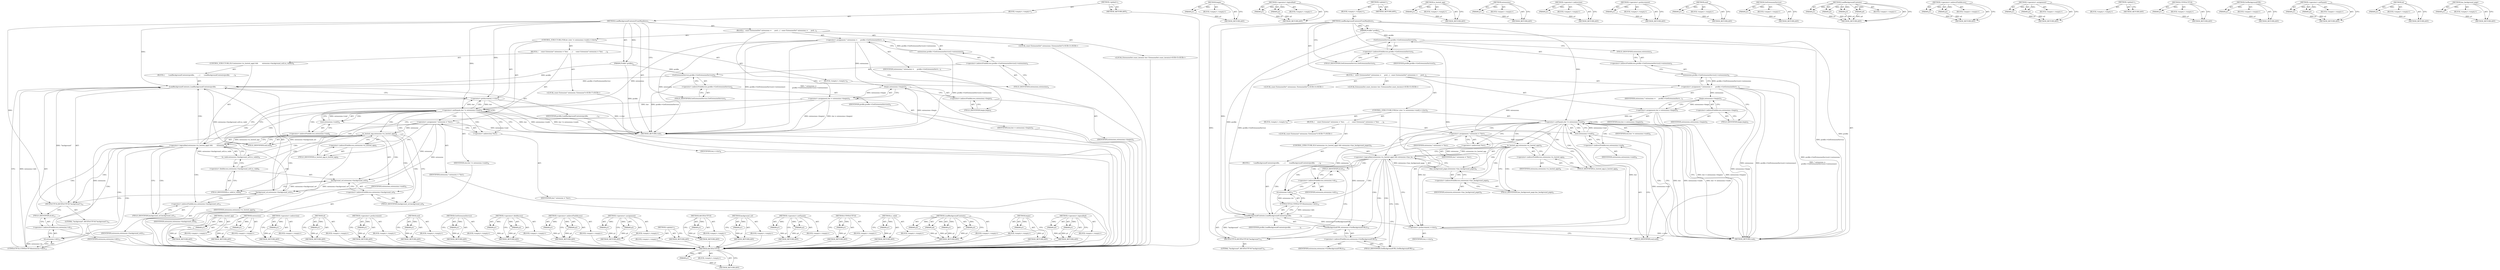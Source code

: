 digraph "has_background_page" {
vulnerable_157 [label=<(METHOD,LoadBackgroundContents)>];
vulnerable_158 [label=<(PARAM,p1)>];
vulnerable_159 [label=<(PARAM,p2)>];
vulnerable_160 [label=<(PARAM,p3)>];
vulnerable_161 [label=<(PARAM,p4)>];
vulnerable_162 [label=<(BLOCK,&lt;empty&gt;,&lt;empty&gt;)>];
vulnerable_163 [label=<(METHOD_RETURN,ANY)>];
vulnerable_114 [label=<(METHOD,begin)>];
vulnerable_115 [label=<(PARAM,p1)>];
vulnerable_116 [label=<(BLOCK,&lt;empty&gt;,&lt;empty&gt;)>];
vulnerable_117 [label=<(METHOD_RETURN,ANY)>];
vulnerable_135 [label=<(METHOD,&lt;operator&gt;.logicalAnd)>];
vulnerable_136 [label=<(PARAM,p1)>];
vulnerable_137 [label=<(PARAM,p2)>];
vulnerable_138 [label=<(BLOCK,&lt;empty&gt;,&lt;empty&gt;)>];
vulnerable_139 [label=<(METHOD_RETURN,ANY)>];
vulnerable_6 [label=<(METHOD,&lt;global&gt;)<SUB>1</SUB>>];
vulnerable_7 [label=<(BLOCK,&lt;empty&gt;,&lt;empty&gt;)<SUB>1</SUB>>];
vulnerable_8 [label=<(METHOD,LoadBackgroundContentsFromManifests)<SUB>1</SUB>>];
vulnerable_9 [label=<(PARAM,Profile* profile)<SUB>2</SUB>>];
vulnerable_10 [label=<(BLOCK,{
  const ExtensionSet* extensions =
      prof...,{
  const ExtensionSet* extensions =
      prof...)<SUB>2</SUB>>];
vulnerable_11 [label="<(LOCAL,const ExtensionSet* extensions: ExtensionSet*)<SUB>3</SUB>>"];
vulnerable_12 [label=<(&lt;operator&gt;.assignment,* extensions =
      profile-&gt;GetExtensionServi...)<SUB>3</SUB>>];
vulnerable_13 [label=<(IDENTIFIER,extensions,* extensions =
      profile-&gt;GetExtensionServi...)<SUB>3</SUB>>];
vulnerable_14 [label=<(extensions,profile-&gt;GetExtensionService()-&gt;extensions())<SUB>4</SUB>>];
vulnerable_15 [label=<(&lt;operator&gt;.indirectFieldAccess,profile-&gt;GetExtensionService()-&gt;extensions)<SUB>4</SUB>>];
vulnerable_16 [label=<(GetExtensionService,profile-&gt;GetExtensionService())<SUB>4</SUB>>];
vulnerable_17 [label=<(&lt;operator&gt;.indirectFieldAccess,profile-&gt;GetExtensionService)<SUB>4</SUB>>];
vulnerable_18 [label=<(IDENTIFIER,profile,profile-&gt;GetExtensionService())<SUB>4</SUB>>];
vulnerable_19 [label=<(FIELD_IDENTIFIER,GetExtensionService,GetExtensionService)<SUB>4</SUB>>];
vulnerable_20 [label=<(FIELD_IDENTIFIER,extensions,extensions)<SUB>4</SUB>>];
vulnerable_21 [label="<(LOCAL,ExtensionSet.const_iterator iter: ExtensionSet.const_iterator)<SUB>5</SUB>>"];
vulnerable_22 [label=<(&lt;operator&gt;.assignment,iter = extensions-&gt;begin())<SUB>5</SUB>>];
vulnerable_23 [label=<(IDENTIFIER,iter,iter = extensions-&gt;begin())<SUB>5</SUB>>];
vulnerable_24 [label=<(begin,extensions-&gt;begin())<SUB>5</SUB>>];
vulnerable_25 [label=<(&lt;operator&gt;.indirectFieldAccess,extensions-&gt;begin)<SUB>5</SUB>>];
vulnerable_26 [label=<(IDENTIFIER,extensions,extensions-&gt;begin())<SUB>5</SUB>>];
vulnerable_27 [label=<(FIELD_IDENTIFIER,begin,begin)<SUB>5</SUB>>];
vulnerable_28 [label=<(CONTROL_STRUCTURE,FOR,for (;iter != extensions-&gt;end();++iter))<SUB>6</SUB>>];
vulnerable_29 [label=<(BLOCK,&lt;empty&gt;,&lt;empty&gt;)<SUB>6</SUB>>];
vulnerable_30 [label=<(&lt;operator&gt;.notEquals,iter != extensions-&gt;end())<SUB>6</SUB>>];
vulnerable_31 [label=<(IDENTIFIER,iter,iter != extensions-&gt;end())<SUB>6</SUB>>];
vulnerable_32 [label=<(end,extensions-&gt;end())<SUB>6</SUB>>];
vulnerable_33 [label=<(&lt;operator&gt;.indirectFieldAccess,extensions-&gt;end)<SUB>6</SUB>>];
vulnerable_34 [label=<(IDENTIFIER,extensions,extensions-&gt;end())<SUB>6</SUB>>];
vulnerable_35 [label=<(FIELD_IDENTIFIER,end,end)<SUB>6</SUB>>];
vulnerable_36 [label=<(&lt;operator&gt;.preIncrement,++iter)<SUB>6</SUB>>];
vulnerable_37 [label=<(IDENTIFIER,iter,++iter)<SUB>6</SUB>>];
vulnerable_38 [label=<(BLOCK,{
     const Extension* extension = *iter;
    ...,{
     const Extension* extension = *iter;
    ...)<SUB>6</SUB>>];
vulnerable_39 [label="<(LOCAL,const Extension* extension: Extension*)<SUB>7</SUB>>"];
vulnerable_40 [label=<(&lt;operator&gt;.assignment,* extension = *iter)<SUB>7</SUB>>];
vulnerable_41 [label=<(IDENTIFIER,extension,* extension = *iter)<SUB>7</SUB>>];
vulnerable_42 [label=<(&lt;operator&gt;.indirection,*iter)<SUB>7</SUB>>];
vulnerable_43 [label=<(IDENTIFIER,iter,* extension = *iter)<SUB>7</SUB>>];
vulnerable_44 [label=<(CONTROL_STRUCTURE,IF,if (extension-&gt;is_hosted_app() &amp;&amp;
        extension-&gt;background_url().is_valid()))<SUB>8</SUB>>];
vulnerable_45 [label=<(&lt;operator&gt;.logicalAnd,extension-&gt;is_hosted_app() &amp;&amp;
        extension...)<SUB>8</SUB>>];
vulnerable_46 [label=<(is_hosted_app,extension-&gt;is_hosted_app())<SUB>8</SUB>>];
vulnerable_47 [label=<(&lt;operator&gt;.indirectFieldAccess,extension-&gt;is_hosted_app)<SUB>8</SUB>>];
vulnerable_48 [label=<(IDENTIFIER,extension,extension-&gt;is_hosted_app())<SUB>8</SUB>>];
vulnerable_49 [label=<(FIELD_IDENTIFIER,is_hosted_app,is_hosted_app)<SUB>8</SUB>>];
vulnerable_50 [label=<(is_valid,extension-&gt;background_url().is_valid())<SUB>9</SUB>>];
vulnerable_51 [label=<(&lt;operator&gt;.fieldAccess,extension-&gt;background_url().is_valid)<SUB>9</SUB>>];
vulnerable_52 [label=<(background_url,extension-&gt;background_url())<SUB>9</SUB>>];
vulnerable_53 [label=<(&lt;operator&gt;.indirectFieldAccess,extension-&gt;background_url)<SUB>9</SUB>>];
vulnerable_54 [label=<(IDENTIFIER,extension,extension-&gt;background_url())<SUB>9</SUB>>];
vulnerable_55 [label=<(FIELD_IDENTIFIER,background_url,background_url)<SUB>9</SUB>>];
vulnerable_56 [label=<(FIELD_IDENTIFIER,is_valid,is_valid)<SUB>9</SUB>>];
vulnerable_57 [label=<(BLOCK,{
       LoadBackgroundContents(profile,
      ...,{
       LoadBackgroundContents(profile,
      ...)<SUB>9</SUB>>];
vulnerable_58 [label=<(LoadBackgroundContents,LoadBackgroundContents(profile,
               ...)<SUB>10</SUB>>];
vulnerable_59 [label=<(IDENTIFIER,profile,LoadBackgroundContents(profile,
               ...)<SUB>10</SUB>>];
vulnerable_60 [label=<(background_url,extension-&gt;background_url())<SUB>11</SUB>>];
vulnerable_61 [label=<(&lt;operator&gt;.indirectFieldAccess,extension-&gt;background_url)<SUB>11</SUB>>];
vulnerable_62 [label=<(IDENTIFIER,extension,extension-&gt;background_url())<SUB>11</SUB>>];
vulnerable_63 [label=<(FIELD_IDENTIFIER,background_url,background_url)<SUB>11</SUB>>];
vulnerable_64 [label=<(ASCIIToUTF16,ASCIIToUTF16(&quot;background&quot;))<SUB>12</SUB>>];
vulnerable_65 [label=<(LITERAL,&quot;background&quot;,ASCIIToUTF16(&quot;background&quot;))<SUB>12</SUB>>];
vulnerable_66 [label=<(UTF8ToUTF16,UTF8ToUTF16(extension-&gt;id()))<SUB>13</SUB>>];
vulnerable_67 [label=<(id,extension-&gt;id())<SUB>13</SUB>>];
vulnerable_68 [label=<(&lt;operator&gt;.indirectFieldAccess,extension-&gt;id)<SUB>13</SUB>>];
vulnerable_69 [label=<(IDENTIFIER,extension,extension-&gt;id())<SUB>13</SUB>>];
vulnerable_70 [label=<(FIELD_IDENTIFIER,id,id)<SUB>13</SUB>>];
vulnerable_71 [label=<(METHOD_RETURN,void)<SUB>1</SUB>>];
vulnerable_73 [label=<(METHOD_RETURN,ANY)<SUB>1</SUB>>];
vulnerable_140 [label=<(METHOD,is_hosted_app)>];
vulnerable_141 [label=<(PARAM,p1)>];
vulnerable_142 [label=<(BLOCK,&lt;empty&gt;,&lt;empty&gt;)>];
vulnerable_143 [label=<(METHOD_RETURN,ANY)>];
vulnerable_101 [label=<(METHOD,extensions)>];
vulnerable_102 [label=<(PARAM,p1)>];
vulnerable_103 [label=<(BLOCK,&lt;empty&gt;,&lt;empty&gt;)>];
vulnerable_104 [label=<(METHOD_RETURN,ANY)>];
vulnerable_131 [label=<(METHOD,&lt;operator&gt;.indirection)>];
vulnerable_132 [label=<(PARAM,p1)>];
vulnerable_133 [label=<(BLOCK,&lt;empty&gt;,&lt;empty&gt;)>];
vulnerable_134 [label=<(METHOD_RETURN,ANY)>];
vulnerable_172 [label=<(METHOD,id)>];
vulnerable_173 [label=<(PARAM,p1)>];
vulnerable_174 [label=<(BLOCK,&lt;empty&gt;,&lt;empty&gt;)>];
vulnerable_175 [label=<(METHOD_RETURN,ANY)>];
vulnerable_127 [label=<(METHOD,&lt;operator&gt;.preIncrement)>];
vulnerable_128 [label=<(PARAM,p1)>];
vulnerable_129 [label=<(BLOCK,&lt;empty&gt;,&lt;empty&gt;)>];
vulnerable_130 [label=<(METHOD_RETURN,ANY)>];
vulnerable_123 [label=<(METHOD,end)>];
vulnerable_124 [label=<(PARAM,p1)>];
vulnerable_125 [label=<(BLOCK,&lt;empty&gt;,&lt;empty&gt;)>];
vulnerable_126 [label=<(METHOD_RETURN,ANY)>];
vulnerable_110 [label=<(METHOD,GetExtensionService)>];
vulnerable_111 [label=<(PARAM,p1)>];
vulnerable_112 [label=<(BLOCK,&lt;empty&gt;,&lt;empty&gt;)>];
vulnerable_113 [label=<(METHOD_RETURN,ANY)>];
vulnerable_148 [label=<(METHOD,&lt;operator&gt;.fieldAccess)>];
vulnerable_149 [label=<(PARAM,p1)>];
vulnerable_150 [label=<(PARAM,p2)>];
vulnerable_151 [label=<(BLOCK,&lt;empty&gt;,&lt;empty&gt;)>];
vulnerable_152 [label=<(METHOD_RETURN,ANY)>];
vulnerable_105 [label=<(METHOD,&lt;operator&gt;.indirectFieldAccess)>];
vulnerable_106 [label=<(PARAM,p1)>];
vulnerable_107 [label=<(PARAM,p2)>];
vulnerable_108 [label=<(BLOCK,&lt;empty&gt;,&lt;empty&gt;)>];
vulnerable_109 [label=<(METHOD_RETURN,ANY)>];
vulnerable_96 [label=<(METHOD,&lt;operator&gt;.assignment)>];
vulnerable_97 [label=<(PARAM,p1)>];
vulnerable_98 [label=<(PARAM,p2)>];
vulnerable_99 [label=<(BLOCK,&lt;empty&gt;,&lt;empty&gt;)>];
vulnerable_100 [label=<(METHOD_RETURN,ANY)>];
vulnerable_90 [label=<(METHOD,&lt;global&gt;)<SUB>1</SUB>>];
vulnerable_91 [label=<(BLOCK,&lt;empty&gt;,&lt;empty&gt;)>];
vulnerable_92 [label=<(METHOD_RETURN,ANY)>];
vulnerable_164 [label=<(METHOD,ASCIIToUTF16)>];
vulnerable_165 [label=<(PARAM,p1)>];
vulnerable_166 [label=<(BLOCK,&lt;empty&gt;,&lt;empty&gt;)>];
vulnerable_167 [label=<(METHOD_RETURN,ANY)>];
vulnerable_153 [label=<(METHOD,background_url)>];
vulnerable_154 [label=<(PARAM,p1)>];
vulnerable_155 [label=<(BLOCK,&lt;empty&gt;,&lt;empty&gt;)>];
vulnerable_156 [label=<(METHOD_RETURN,ANY)>];
vulnerable_118 [label=<(METHOD,&lt;operator&gt;.notEquals)>];
vulnerable_119 [label=<(PARAM,p1)>];
vulnerable_120 [label=<(PARAM,p2)>];
vulnerable_121 [label=<(BLOCK,&lt;empty&gt;,&lt;empty&gt;)>];
vulnerable_122 [label=<(METHOD_RETURN,ANY)>];
vulnerable_168 [label=<(METHOD,UTF8ToUTF16)>];
vulnerable_169 [label=<(PARAM,p1)>];
vulnerable_170 [label=<(BLOCK,&lt;empty&gt;,&lt;empty&gt;)>];
vulnerable_171 [label=<(METHOD_RETURN,ANY)>];
vulnerable_144 [label=<(METHOD,is_valid)>];
vulnerable_145 [label=<(PARAM,p1)>];
vulnerable_146 [label=<(BLOCK,&lt;empty&gt;,&lt;empty&gt;)>];
vulnerable_147 [label=<(METHOD_RETURN,ANY)>];
fixed_156 [label=<(METHOD,ASCIIToUTF16)>];
fixed_157 [label=<(PARAM,p1)>];
fixed_158 [label=<(BLOCK,&lt;empty&gt;,&lt;empty&gt;)>];
fixed_159 [label=<(METHOD_RETURN,ANY)>];
fixed_111 [label=<(METHOD,begin)>];
fixed_112 [label=<(PARAM,p1)>];
fixed_113 [label=<(BLOCK,&lt;empty&gt;,&lt;empty&gt;)>];
fixed_114 [label=<(METHOD_RETURN,ANY)>];
fixed_132 [label=<(METHOD,&lt;operator&gt;.logicalAnd)>];
fixed_133 [label=<(PARAM,p1)>];
fixed_134 [label=<(PARAM,p2)>];
fixed_135 [label=<(BLOCK,&lt;empty&gt;,&lt;empty&gt;)>];
fixed_136 [label=<(METHOD_RETURN,ANY)>];
fixed_6 [label=<(METHOD,&lt;global&gt;)<SUB>1</SUB>>];
fixed_7 [label=<(BLOCK,&lt;empty&gt;,&lt;empty&gt;)<SUB>1</SUB>>];
fixed_8 [label=<(METHOD,LoadBackgroundContentsFromManifests)<SUB>1</SUB>>];
fixed_9 [label=<(PARAM,Profile* profile)<SUB>2</SUB>>];
fixed_10 [label=<(BLOCK,{
  const ExtensionSet* extensions =
      prof...,{
  const ExtensionSet* extensions =
      prof...)<SUB>2</SUB>>];
fixed_11 [label="<(LOCAL,const ExtensionSet* extensions: ExtensionSet*)<SUB>3</SUB>>"];
fixed_12 [label=<(&lt;operator&gt;.assignment,* extensions =
      profile-&gt;GetExtensionServi...)<SUB>3</SUB>>];
fixed_13 [label=<(IDENTIFIER,extensions,* extensions =
      profile-&gt;GetExtensionServi...)<SUB>3</SUB>>];
fixed_14 [label=<(extensions,profile-&gt;GetExtensionService()-&gt;extensions())<SUB>4</SUB>>];
fixed_15 [label=<(&lt;operator&gt;.indirectFieldAccess,profile-&gt;GetExtensionService()-&gt;extensions)<SUB>4</SUB>>];
fixed_16 [label=<(GetExtensionService,profile-&gt;GetExtensionService())<SUB>4</SUB>>];
fixed_17 [label=<(&lt;operator&gt;.indirectFieldAccess,profile-&gt;GetExtensionService)<SUB>4</SUB>>];
fixed_18 [label=<(IDENTIFIER,profile,profile-&gt;GetExtensionService())<SUB>4</SUB>>];
fixed_19 [label=<(FIELD_IDENTIFIER,GetExtensionService,GetExtensionService)<SUB>4</SUB>>];
fixed_20 [label=<(FIELD_IDENTIFIER,extensions,extensions)<SUB>4</SUB>>];
fixed_21 [label="<(LOCAL,ExtensionSet.const_iterator iter: ExtensionSet.const_iterator)<SUB>5</SUB>>"];
fixed_22 [label=<(&lt;operator&gt;.assignment,iter = extensions-&gt;begin())<SUB>5</SUB>>];
fixed_23 [label=<(IDENTIFIER,iter,iter = extensions-&gt;begin())<SUB>5</SUB>>];
fixed_24 [label=<(begin,extensions-&gt;begin())<SUB>5</SUB>>];
fixed_25 [label=<(&lt;operator&gt;.indirectFieldAccess,extensions-&gt;begin)<SUB>5</SUB>>];
fixed_26 [label=<(IDENTIFIER,extensions,extensions-&gt;begin())<SUB>5</SUB>>];
fixed_27 [label=<(FIELD_IDENTIFIER,begin,begin)<SUB>5</SUB>>];
fixed_28 [label=<(CONTROL_STRUCTURE,FOR,for (;iter != extensions-&gt;end();++iter))<SUB>6</SUB>>];
fixed_29 [label=<(BLOCK,&lt;empty&gt;,&lt;empty&gt;)<SUB>6</SUB>>];
fixed_30 [label=<(&lt;operator&gt;.notEquals,iter != extensions-&gt;end())<SUB>6</SUB>>];
fixed_31 [label=<(IDENTIFIER,iter,iter != extensions-&gt;end())<SUB>6</SUB>>];
fixed_32 [label=<(end,extensions-&gt;end())<SUB>6</SUB>>];
fixed_33 [label=<(&lt;operator&gt;.indirectFieldAccess,extensions-&gt;end)<SUB>6</SUB>>];
fixed_34 [label=<(IDENTIFIER,extensions,extensions-&gt;end())<SUB>6</SUB>>];
fixed_35 [label=<(FIELD_IDENTIFIER,end,end)<SUB>6</SUB>>];
fixed_36 [label=<(&lt;operator&gt;.preIncrement,++iter)<SUB>6</SUB>>];
fixed_37 [label=<(IDENTIFIER,iter,++iter)<SUB>6</SUB>>];
fixed_38 [label=<(BLOCK,{
     const Extension* extension = *iter;
    ...,{
     const Extension* extension = *iter;
    ...)<SUB>6</SUB>>];
fixed_39 [label="<(LOCAL,const Extension* extension: Extension*)<SUB>7</SUB>>"];
fixed_40 [label=<(&lt;operator&gt;.assignment,* extension = *iter)<SUB>7</SUB>>];
fixed_41 [label=<(IDENTIFIER,extension,* extension = *iter)<SUB>7</SUB>>];
fixed_42 [label=<(&lt;operator&gt;.indirection,*iter)<SUB>7</SUB>>];
fixed_43 [label=<(IDENTIFIER,iter,* extension = *iter)<SUB>7</SUB>>];
fixed_44 [label=<(CONTROL_STRUCTURE,IF,if (extension-&gt;is_hosted_app() &amp;&amp; extension-&gt;has_background_page()))<SUB>8</SUB>>];
fixed_45 [label=<(&lt;operator&gt;.logicalAnd,extension-&gt;is_hosted_app() &amp;&amp; extension-&gt;has_ba...)<SUB>8</SUB>>];
fixed_46 [label=<(is_hosted_app,extension-&gt;is_hosted_app())<SUB>8</SUB>>];
fixed_47 [label=<(&lt;operator&gt;.indirectFieldAccess,extension-&gt;is_hosted_app)<SUB>8</SUB>>];
fixed_48 [label=<(IDENTIFIER,extension,extension-&gt;is_hosted_app())<SUB>8</SUB>>];
fixed_49 [label=<(FIELD_IDENTIFIER,is_hosted_app,is_hosted_app)<SUB>8</SUB>>];
fixed_50 [label=<(has_background_page,extension-&gt;has_background_page())<SUB>8</SUB>>];
fixed_51 [label=<(&lt;operator&gt;.indirectFieldAccess,extension-&gt;has_background_page)<SUB>8</SUB>>];
fixed_52 [label=<(IDENTIFIER,extension,extension-&gt;has_background_page())<SUB>8</SUB>>];
fixed_53 [label=<(FIELD_IDENTIFIER,has_background_page,has_background_page)<SUB>8</SUB>>];
fixed_54 [label=<(BLOCK,{
       LoadBackgroundContents(profile,
      ...,{
       LoadBackgroundContents(profile,
      ...)<SUB>8</SUB>>];
fixed_55 [label=<(LoadBackgroundContents,LoadBackgroundContents(profile,
               ...)<SUB>9</SUB>>];
fixed_56 [label=<(IDENTIFIER,profile,LoadBackgroundContents(profile,
               ...)<SUB>9</SUB>>];
fixed_57 [label=<(GetBackgroundURL,extension-&gt;GetBackgroundURL())<SUB>10</SUB>>];
fixed_58 [label=<(&lt;operator&gt;.indirectFieldAccess,extension-&gt;GetBackgroundURL)<SUB>10</SUB>>];
fixed_59 [label=<(IDENTIFIER,extension,extension-&gt;GetBackgroundURL())<SUB>10</SUB>>];
fixed_60 [label=<(FIELD_IDENTIFIER,GetBackgroundURL,GetBackgroundURL)<SUB>10</SUB>>];
fixed_61 [label=<(ASCIIToUTF16,ASCIIToUTF16(&quot;background&quot;))<SUB>11</SUB>>];
fixed_62 [label=<(LITERAL,&quot;background&quot;,ASCIIToUTF16(&quot;background&quot;))<SUB>11</SUB>>];
fixed_63 [label=<(UTF8ToUTF16,UTF8ToUTF16(extension-&gt;id()))<SUB>12</SUB>>];
fixed_64 [label=<(id,extension-&gt;id())<SUB>12</SUB>>];
fixed_65 [label=<(&lt;operator&gt;.indirectFieldAccess,extension-&gt;id)<SUB>12</SUB>>];
fixed_66 [label=<(IDENTIFIER,extension,extension-&gt;id())<SUB>12</SUB>>];
fixed_67 [label=<(FIELD_IDENTIFIER,id,id)<SUB>12</SUB>>];
fixed_68 [label=<(METHOD_RETURN,void)<SUB>1</SUB>>];
fixed_70 [label=<(METHOD_RETURN,ANY)<SUB>1</SUB>>];
fixed_137 [label=<(METHOD,is_hosted_app)>];
fixed_138 [label=<(PARAM,p1)>];
fixed_139 [label=<(BLOCK,&lt;empty&gt;,&lt;empty&gt;)>];
fixed_140 [label=<(METHOD_RETURN,ANY)>];
fixed_98 [label=<(METHOD,extensions)>];
fixed_99 [label=<(PARAM,p1)>];
fixed_100 [label=<(BLOCK,&lt;empty&gt;,&lt;empty&gt;)>];
fixed_101 [label=<(METHOD_RETURN,ANY)>];
fixed_128 [label=<(METHOD,&lt;operator&gt;.indirection)>];
fixed_129 [label=<(PARAM,p1)>];
fixed_130 [label=<(BLOCK,&lt;empty&gt;,&lt;empty&gt;)>];
fixed_131 [label=<(METHOD_RETURN,ANY)>];
fixed_124 [label=<(METHOD,&lt;operator&gt;.preIncrement)>];
fixed_125 [label=<(PARAM,p1)>];
fixed_126 [label=<(BLOCK,&lt;empty&gt;,&lt;empty&gt;)>];
fixed_127 [label=<(METHOD_RETURN,ANY)>];
fixed_120 [label=<(METHOD,end)>];
fixed_121 [label=<(PARAM,p1)>];
fixed_122 [label=<(BLOCK,&lt;empty&gt;,&lt;empty&gt;)>];
fixed_123 [label=<(METHOD_RETURN,ANY)>];
fixed_107 [label=<(METHOD,GetExtensionService)>];
fixed_108 [label=<(PARAM,p1)>];
fixed_109 [label=<(BLOCK,&lt;empty&gt;,&lt;empty&gt;)>];
fixed_110 [label=<(METHOD_RETURN,ANY)>];
fixed_145 [label=<(METHOD,LoadBackgroundContents)>];
fixed_146 [label=<(PARAM,p1)>];
fixed_147 [label=<(PARAM,p2)>];
fixed_148 [label=<(PARAM,p3)>];
fixed_149 [label=<(PARAM,p4)>];
fixed_150 [label=<(BLOCK,&lt;empty&gt;,&lt;empty&gt;)>];
fixed_151 [label=<(METHOD_RETURN,ANY)>];
fixed_102 [label=<(METHOD,&lt;operator&gt;.indirectFieldAccess)>];
fixed_103 [label=<(PARAM,p1)>];
fixed_104 [label=<(PARAM,p2)>];
fixed_105 [label=<(BLOCK,&lt;empty&gt;,&lt;empty&gt;)>];
fixed_106 [label=<(METHOD_RETURN,ANY)>];
fixed_93 [label=<(METHOD,&lt;operator&gt;.assignment)>];
fixed_94 [label=<(PARAM,p1)>];
fixed_95 [label=<(PARAM,p2)>];
fixed_96 [label=<(BLOCK,&lt;empty&gt;,&lt;empty&gt;)>];
fixed_97 [label=<(METHOD_RETURN,ANY)>];
fixed_87 [label=<(METHOD,&lt;global&gt;)<SUB>1</SUB>>];
fixed_88 [label=<(BLOCK,&lt;empty&gt;,&lt;empty&gt;)>];
fixed_89 [label=<(METHOD_RETURN,ANY)>];
fixed_160 [label=<(METHOD,UTF8ToUTF16)>];
fixed_161 [label=<(PARAM,p1)>];
fixed_162 [label=<(BLOCK,&lt;empty&gt;,&lt;empty&gt;)>];
fixed_163 [label=<(METHOD_RETURN,ANY)>];
fixed_152 [label=<(METHOD,GetBackgroundURL)>];
fixed_153 [label=<(PARAM,p1)>];
fixed_154 [label=<(BLOCK,&lt;empty&gt;,&lt;empty&gt;)>];
fixed_155 [label=<(METHOD_RETURN,ANY)>];
fixed_115 [label=<(METHOD,&lt;operator&gt;.notEquals)>];
fixed_116 [label=<(PARAM,p1)>];
fixed_117 [label=<(PARAM,p2)>];
fixed_118 [label=<(BLOCK,&lt;empty&gt;,&lt;empty&gt;)>];
fixed_119 [label=<(METHOD_RETURN,ANY)>];
fixed_164 [label=<(METHOD,id)>];
fixed_165 [label=<(PARAM,p1)>];
fixed_166 [label=<(BLOCK,&lt;empty&gt;,&lt;empty&gt;)>];
fixed_167 [label=<(METHOD_RETURN,ANY)>];
fixed_141 [label=<(METHOD,has_background_page)>];
fixed_142 [label=<(PARAM,p1)>];
fixed_143 [label=<(BLOCK,&lt;empty&gt;,&lt;empty&gt;)>];
fixed_144 [label=<(METHOD_RETURN,ANY)>];
vulnerable_157 -> vulnerable_158  [key=0, label="AST: "];
vulnerable_157 -> vulnerable_158  [key=1, label="DDG: "];
vulnerable_157 -> vulnerable_162  [key=0, label="AST: "];
vulnerable_157 -> vulnerable_159  [key=0, label="AST: "];
vulnerable_157 -> vulnerable_159  [key=1, label="DDG: "];
vulnerable_157 -> vulnerable_163  [key=0, label="AST: "];
vulnerable_157 -> vulnerable_163  [key=1, label="CFG: "];
vulnerable_157 -> vulnerable_160  [key=0, label="AST: "];
vulnerable_157 -> vulnerable_160  [key=1, label="DDG: "];
vulnerable_157 -> vulnerable_161  [key=0, label="AST: "];
vulnerable_157 -> vulnerable_161  [key=1, label="DDG: "];
vulnerable_158 -> vulnerable_163  [key=0, label="DDG: p1"];
vulnerable_159 -> vulnerable_163  [key=0, label="DDG: p2"];
vulnerable_160 -> vulnerable_163  [key=0, label="DDG: p3"];
vulnerable_161 -> vulnerable_163  [key=0, label="DDG: p4"];
vulnerable_162 -> fixed_156  [key=0];
vulnerable_163 -> fixed_156  [key=0];
vulnerable_114 -> vulnerable_115  [key=0, label="AST: "];
vulnerable_114 -> vulnerable_115  [key=1, label="DDG: "];
vulnerable_114 -> vulnerable_116  [key=0, label="AST: "];
vulnerable_114 -> vulnerable_117  [key=0, label="AST: "];
vulnerable_114 -> vulnerable_117  [key=1, label="CFG: "];
vulnerable_115 -> vulnerable_117  [key=0, label="DDG: p1"];
vulnerable_116 -> fixed_156  [key=0];
vulnerable_117 -> fixed_156  [key=0];
vulnerable_135 -> vulnerable_136  [key=0, label="AST: "];
vulnerable_135 -> vulnerable_136  [key=1, label="DDG: "];
vulnerable_135 -> vulnerable_138  [key=0, label="AST: "];
vulnerable_135 -> vulnerable_137  [key=0, label="AST: "];
vulnerable_135 -> vulnerable_137  [key=1, label="DDG: "];
vulnerable_135 -> vulnerable_139  [key=0, label="AST: "];
vulnerable_135 -> vulnerable_139  [key=1, label="CFG: "];
vulnerable_136 -> vulnerable_139  [key=0, label="DDG: p1"];
vulnerable_137 -> vulnerable_139  [key=0, label="DDG: p2"];
vulnerable_138 -> fixed_156  [key=0];
vulnerable_139 -> fixed_156  [key=0];
vulnerable_6 -> vulnerable_7  [key=0, label="AST: "];
vulnerable_6 -> vulnerable_73  [key=0, label="AST: "];
vulnerable_6 -> vulnerable_73  [key=1, label="CFG: "];
vulnerable_7 -> vulnerable_8  [key=0, label="AST: "];
vulnerable_8 -> vulnerable_9  [key=0, label="AST: "];
vulnerable_8 -> vulnerable_9  [key=1, label="DDG: "];
vulnerable_8 -> vulnerable_10  [key=0, label="AST: "];
vulnerable_8 -> vulnerable_71  [key=0, label="AST: "];
vulnerable_8 -> vulnerable_19  [key=0, label="CFG: "];
vulnerable_8 -> vulnerable_30  [key=0, label="DDG: "];
vulnerable_8 -> vulnerable_36  [key=0, label="DDG: "];
vulnerable_8 -> vulnerable_58  [key=0, label="DDG: "];
vulnerable_8 -> vulnerable_64  [key=0, label="DDG: "];
vulnerable_9 -> vulnerable_71  [key=0, label="DDG: profile"];
vulnerable_9 -> vulnerable_16  [key=0, label="DDG: profile"];
vulnerable_9 -> vulnerable_58  [key=0, label="DDG: profile"];
vulnerable_10 -> vulnerable_11  [key=0, label="AST: "];
vulnerable_10 -> vulnerable_12  [key=0, label="AST: "];
vulnerable_10 -> vulnerable_21  [key=0, label="AST: "];
vulnerable_10 -> vulnerable_22  [key=0, label="AST: "];
vulnerable_10 -> vulnerable_28  [key=0, label="AST: "];
vulnerable_11 -> fixed_156  [key=0];
vulnerable_12 -> vulnerable_13  [key=0, label="AST: "];
vulnerable_12 -> vulnerable_14  [key=0, label="AST: "];
vulnerable_12 -> vulnerable_27  [key=0, label="CFG: "];
vulnerable_12 -> vulnerable_71  [key=0, label="DDG: extensions"];
vulnerable_12 -> vulnerable_71  [key=1, label="DDG: profile-&gt;GetExtensionService()-&gt;extensions()"];
vulnerable_12 -> vulnerable_71  [key=2, label="DDG: * extensions =
      profile-&gt;GetExtensionService()-&gt;extensions()"];
vulnerable_12 -> vulnerable_24  [key=0, label="DDG: extensions"];
vulnerable_12 -> vulnerable_32  [key=0, label="DDG: extensions"];
vulnerable_13 -> fixed_156  [key=0];
vulnerable_14 -> vulnerable_15  [key=0, label="AST: "];
vulnerable_14 -> vulnerable_12  [key=0, label="CFG: "];
vulnerable_14 -> vulnerable_12  [key=1, label="DDG: profile-&gt;GetExtensionService()-&gt;extensions"];
vulnerable_14 -> vulnerable_71  [key=0, label="DDG: profile-&gt;GetExtensionService()-&gt;extensions"];
vulnerable_15 -> vulnerable_16  [key=0, label="AST: "];
vulnerable_15 -> vulnerable_20  [key=0, label="AST: "];
vulnerable_15 -> vulnerable_14  [key=0, label="CFG: "];
vulnerable_16 -> vulnerable_17  [key=0, label="AST: "];
vulnerable_16 -> vulnerable_20  [key=0, label="CFG: "];
vulnerable_16 -> vulnerable_71  [key=0, label="DDG: profile-&gt;GetExtensionService"];
vulnerable_16 -> vulnerable_58  [key=0, label="DDG: profile-&gt;GetExtensionService"];
vulnerable_17 -> vulnerable_18  [key=0, label="AST: "];
vulnerable_17 -> vulnerable_19  [key=0, label="AST: "];
vulnerable_17 -> vulnerable_16  [key=0, label="CFG: "];
vulnerable_18 -> fixed_156  [key=0];
vulnerable_19 -> vulnerable_17  [key=0, label="CFG: "];
vulnerable_20 -> vulnerable_15  [key=0, label="CFG: "];
vulnerable_21 -> fixed_156  [key=0];
vulnerable_22 -> vulnerable_23  [key=0, label="AST: "];
vulnerable_22 -> vulnerable_24  [key=0, label="AST: "];
vulnerable_22 -> vulnerable_35  [key=0, label="CFG: "];
vulnerable_22 -> vulnerable_71  [key=0, label="DDG: extensions-&gt;begin()"];
vulnerable_22 -> vulnerable_71  [key=1, label="DDG: iter = extensions-&gt;begin()"];
vulnerable_22 -> vulnerable_30  [key=0, label="DDG: iter"];
vulnerable_23 -> fixed_156  [key=0];
vulnerable_24 -> vulnerable_25  [key=0, label="AST: "];
vulnerable_24 -> vulnerable_22  [key=0, label="CFG: "];
vulnerable_24 -> vulnerable_22  [key=1, label="DDG: extensions-&gt;begin"];
vulnerable_24 -> vulnerable_71  [key=0, label="DDG: extensions-&gt;begin"];
vulnerable_25 -> vulnerable_26  [key=0, label="AST: "];
vulnerable_25 -> vulnerable_27  [key=0, label="AST: "];
vulnerable_25 -> vulnerable_24  [key=0, label="CFG: "];
vulnerable_26 -> fixed_156  [key=0];
vulnerable_27 -> vulnerable_25  [key=0, label="CFG: "];
vulnerable_28 -> vulnerable_29  [key=0, label="AST: "];
vulnerable_28 -> vulnerable_30  [key=0, label="AST: "];
vulnerable_28 -> vulnerable_36  [key=0, label="AST: "];
vulnerable_28 -> vulnerable_38  [key=0, label="AST: "];
vulnerable_29 -> fixed_156  [key=0];
vulnerable_30 -> vulnerable_31  [key=0, label="AST: "];
vulnerable_30 -> vulnerable_32  [key=0, label="AST: "];
vulnerable_30 -> vulnerable_32  [key=1, label="CDG: "];
vulnerable_30 -> vulnerable_71  [key=0, label="CFG: "];
vulnerable_30 -> vulnerable_71  [key=1, label="DDG: iter"];
vulnerable_30 -> vulnerable_71  [key=2, label="DDG: extensions-&gt;end()"];
vulnerable_30 -> vulnerable_71  [key=3, label="DDG: iter != extensions-&gt;end()"];
vulnerable_30 -> vulnerable_42  [key=0, label="CFG: "];
vulnerable_30 -> vulnerable_42  [key=1, label="CDG: "];
vulnerable_30 -> vulnerable_36  [key=0, label="DDG: iter"];
vulnerable_30 -> vulnerable_36  [key=1, label="CDG: "];
vulnerable_30 -> vulnerable_47  [key=0, label="CDG: "];
vulnerable_30 -> vulnerable_30  [key=0, label="CDG: "];
vulnerable_30 -> vulnerable_49  [key=0, label="CDG: "];
vulnerable_30 -> vulnerable_33  [key=0, label="CDG: "];
vulnerable_30 -> vulnerable_46  [key=0, label="CDG: "];
vulnerable_30 -> vulnerable_45  [key=0, label="CDG: "];
vulnerable_30 -> vulnerable_40  [key=0, label="CDG: "];
vulnerable_30 -> vulnerable_35  [key=0, label="CDG: "];
vulnerable_31 -> fixed_156  [key=0];
vulnerable_32 -> vulnerable_33  [key=0, label="AST: "];
vulnerable_32 -> vulnerable_30  [key=0, label="CFG: "];
vulnerable_32 -> vulnerable_30  [key=1, label="DDG: extensions-&gt;end"];
vulnerable_32 -> vulnerable_71  [key=0, label="DDG: extensions-&gt;end"];
vulnerable_33 -> vulnerable_34  [key=0, label="AST: "];
vulnerable_33 -> vulnerable_35  [key=0, label="AST: "];
vulnerable_33 -> vulnerable_32  [key=0, label="CFG: "];
vulnerable_34 -> fixed_156  [key=0];
vulnerable_35 -> vulnerable_33  [key=0, label="CFG: "];
vulnerable_36 -> vulnerable_37  [key=0, label="AST: "];
vulnerable_36 -> vulnerable_35  [key=0, label="CFG: "];
vulnerable_36 -> vulnerable_71  [key=0, label="DDG: ++iter"];
vulnerable_36 -> vulnerable_30  [key=0, label="DDG: iter"];
vulnerable_37 -> fixed_156  [key=0];
vulnerable_38 -> vulnerable_39  [key=0, label="AST: "];
vulnerable_38 -> vulnerable_40  [key=0, label="AST: "];
vulnerable_38 -> vulnerable_44  [key=0, label="AST: "];
vulnerable_39 -> fixed_156  [key=0];
vulnerable_40 -> vulnerable_41  [key=0, label="AST: "];
vulnerable_40 -> vulnerable_42  [key=0, label="AST: "];
vulnerable_40 -> vulnerable_49  [key=0, label="CFG: "];
vulnerable_40 -> vulnerable_46  [key=0, label="DDG: extension"];
vulnerable_40 -> vulnerable_60  [key=0, label="DDG: extension"];
vulnerable_40 -> vulnerable_52  [key=0, label="DDG: extension"];
vulnerable_40 -> vulnerable_67  [key=0, label="DDG: extension"];
vulnerable_41 -> fixed_156  [key=0];
vulnerable_42 -> vulnerable_43  [key=0, label="AST: "];
vulnerable_42 -> vulnerable_40  [key=0, label="CFG: "];
vulnerable_43 -> fixed_156  [key=0];
vulnerable_44 -> vulnerable_45  [key=0, label="AST: "];
vulnerable_44 -> vulnerable_57  [key=0, label="AST: "];
vulnerable_45 -> vulnerable_46  [key=0, label="AST: "];
vulnerable_45 -> vulnerable_50  [key=0, label="AST: "];
vulnerable_45 -> vulnerable_63  [key=0, label="CFG: "];
vulnerable_45 -> vulnerable_63  [key=1, label="CDG: "];
vulnerable_45 -> vulnerable_36  [key=0, label="CFG: "];
vulnerable_45 -> vulnerable_58  [key=0, label="CDG: "];
vulnerable_45 -> vulnerable_68  [key=0, label="CDG: "];
vulnerable_45 -> vulnerable_60  [key=0, label="CDG: "];
vulnerable_45 -> vulnerable_61  [key=0, label="CDG: "];
vulnerable_45 -> vulnerable_64  [key=0, label="CDG: "];
vulnerable_45 -> vulnerable_66  [key=0, label="CDG: "];
vulnerable_45 -> vulnerable_67  [key=0, label="CDG: "];
vulnerable_45 -> vulnerable_70  [key=0, label="CDG: "];
vulnerable_46 -> vulnerable_47  [key=0, label="AST: "];
vulnerable_46 -> vulnerable_45  [key=0, label="CFG: "];
vulnerable_46 -> vulnerable_45  [key=1, label="DDG: extension-&gt;is_hosted_app"];
vulnerable_46 -> vulnerable_55  [key=0, label="CFG: "];
vulnerable_46 -> vulnerable_55  [key=1, label="CDG: "];
vulnerable_46 -> vulnerable_51  [key=0, label="CDG: "];
vulnerable_46 -> vulnerable_52  [key=0, label="CDG: "];
vulnerable_46 -> vulnerable_53  [key=0, label="CDG: "];
vulnerable_46 -> vulnerable_56  [key=0, label="CDG: "];
vulnerable_46 -> vulnerable_50  [key=0, label="CDG: "];
vulnerable_47 -> vulnerable_48  [key=0, label="AST: "];
vulnerable_47 -> vulnerable_49  [key=0, label="AST: "];
vulnerable_47 -> vulnerable_46  [key=0, label="CFG: "];
vulnerable_48 -> fixed_156  [key=0];
vulnerable_49 -> vulnerable_47  [key=0, label="CFG: "];
vulnerable_50 -> vulnerable_51  [key=0, label="AST: "];
vulnerable_50 -> vulnerable_45  [key=0, label="CFG: "];
vulnerable_50 -> vulnerable_45  [key=1, label="DDG: extension-&gt;background_url().is_valid"];
vulnerable_50 -> vulnerable_58  [key=0, label="DDG: extension-&gt;background_url().is_valid"];
vulnerable_51 -> vulnerable_52  [key=0, label="AST: "];
vulnerable_51 -> vulnerable_56  [key=0, label="AST: "];
vulnerable_51 -> vulnerable_50  [key=0, label="CFG: "];
vulnerable_52 -> vulnerable_53  [key=0, label="AST: "];
vulnerable_52 -> vulnerable_56  [key=0, label="CFG: "];
vulnerable_52 -> vulnerable_60  [key=0, label="DDG: extension-&gt;background_url"];
vulnerable_53 -> vulnerable_54  [key=0, label="AST: "];
vulnerable_53 -> vulnerable_55  [key=0, label="AST: "];
vulnerable_53 -> vulnerable_52  [key=0, label="CFG: "];
vulnerable_54 -> fixed_156  [key=0];
vulnerable_55 -> vulnerable_53  [key=0, label="CFG: "];
vulnerable_56 -> vulnerable_51  [key=0, label="CFG: "];
vulnerable_57 -> vulnerable_58  [key=0, label="AST: "];
vulnerable_58 -> vulnerable_59  [key=0, label="AST: "];
vulnerable_58 -> vulnerable_60  [key=0, label="AST: "];
vulnerable_58 -> vulnerable_64  [key=0, label="AST: "];
vulnerable_58 -> vulnerable_66  [key=0, label="AST: "];
vulnerable_58 -> vulnerable_36  [key=0, label="CFG: "];
vulnerable_59 -> fixed_156  [key=0];
vulnerable_60 -> vulnerable_61  [key=0, label="AST: "];
vulnerable_60 -> vulnerable_64  [key=0, label="CFG: "];
vulnerable_60 -> vulnerable_58  [key=0, label="DDG: extension-&gt;background_url"];
vulnerable_60 -> vulnerable_52  [key=0, label="DDG: extension-&gt;background_url"];
vulnerable_61 -> vulnerable_62  [key=0, label="AST: "];
vulnerable_61 -> vulnerable_63  [key=0, label="AST: "];
vulnerable_61 -> vulnerable_60  [key=0, label="CFG: "];
vulnerable_62 -> fixed_156  [key=0];
vulnerable_63 -> vulnerable_61  [key=0, label="CFG: "];
vulnerable_64 -> vulnerable_65  [key=0, label="AST: "];
vulnerable_64 -> vulnerable_70  [key=0, label="CFG: "];
vulnerable_64 -> vulnerable_58  [key=0, label="DDG: &quot;background&quot;"];
vulnerable_65 -> fixed_156  [key=0];
vulnerable_66 -> vulnerable_67  [key=0, label="AST: "];
vulnerable_66 -> vulnerable_58  [key=0, label="CFG: "];
vulnerable_66 -> vulnerable_58  [key=1, label="DDG: extension-&gt;id()"];
vulnerable_67 -> vulnerable_68  [key=0, label="AST: "];
vulnerable_67 -> vulnerable_66  [key=0, label="CFG: "];
vulnerable_67 -> vulnerable_66  [key=1, label="DDG: extension-&gt;id"];
vulnerable_68 -> vulnerable_69  [key=0, label="AST: "];
vulnerable_68 -> vulnerable_70  [key=0, label="AST: "];
vulnerable_68 -> vulnerable_67  [key=0, label="CFG: "];
vulnerable_69 -> fixed_156  [key=0];
vulnerable_70 -> vulnerable_68  [key=0, label="CFG: "];
vulnerable_71 -> fixed_156  [key=0];
vulnerable_73 -> fixed_156  [key=0];
vulnerable_140 -> vulnerable_141  [key=0, label="AST: "];
vulnerable_140 -> vulnerable_141  [key=1, label="DDG: "];
vulnerable_140 -> vulnerable_142  [key=0, label="AST: "];
vulnerable_140 -> vulnerable_143  [key=0, label="AST: "];
vulnerable_140 -> vulnerable_143  [key=1, label="CFG: "];
vulnerable_141 -> vulnerable_143  [key=0, label="DDG: p1"];
vulnerable_142 -> fixed_156  [key=0];
vulnerable_143 -> fixed_156  [key=0];
vulnerable_101 -> vulnerable_102  [key=0, label="AST: "];
vulnerable_101 -> vulnerable_102  [key=1, label="DDG: "];
vulnerable_101 -> vulnerable_103  [key=0, label="AST: "];
vulnerable_101 -> vulnerable_104  [key=0, label="AST: "];
vulnerable_101 -> vulnerable_104  [key=1, label="CFG: "];
vulnerable_102 -> vulnerable_104  [key=0, label="DDG: p1"];
vulnerable_103 -> fixed_156  [key=0];
vulnerable_104 -> fixed_156  [key=0];
vulnerable_131 -> vulnerable_132  [key=0, label="AST: "];
vulnerable_131 -> vulnerable_132  [key=1, label="DDG: "];
vulnerable_131 -> vulnerable_133  [key=0, label="AST: "];
vulnerable_131 -> vulnerable_134  [key=0, label="AST: "];
vulnerable_131 -> vulnerable_134  [key=1, label="CFG: "];
vulnerable_132 -> vulnerable_134  [key=0, label="DDG: p1"];
vulnerable_133 -> fixed_156  [key=0];
vulnerable_134 -> fixed_156  [key=0];
vulnerable_172 -> vulnerable_173  [key=0, label="AST: "];
vulnerable_172 -> vulnerable_173  [key=1, label="DDG: "];
vulnerable_172 -> vulnerable_174  [key=0, label="AST: "];
vulnerable_172 -> vulnerable_175  [key=0, label="AST: "];
vulnerable_172 -> vulnerable_175  [key=1, label="CFG: "];
vulnerable_173 -> vulnerable_175  [key=0, label="DDG: p1"];
vulnerable_174 -> fixed_156  [key=0];
vulnerable_175 -> fixed_156  [key=0];
vulnerable_127 -> vulnerable_128  [key=0, label="AST: "];
vulnerable_127 -> vulnerable_128  [key=1, label="DDG: "];
vulnerable_127 -> vulnerable_129  [key=0, label="AST: "];
vulnerable_127 -> vulnerable_130  [key=0, label="AST: "];
vulnerable_127 -> vulnerable_130  [key=1, label="CFG: "];
vulnerable_128 -> vulnerable_130  [key=0, label="DDG: p1"];
vulnerable_129 -> fixed_156  [key=0];
vulnerable_130 -> fixed_156  [key=0];
vulnerable_123 -> vulnerable_124  [key=0, label="AST: "];
vulnerable_123 -> vulnerable_124  [key=1, label="DDG: "];
vulnerable_123 -> vulnerable_125  [key=0, label="AST: "];
vulnerable_123 -> vulnerable_126  [key=0, label="AST: "];
vulnerable_123 -> vulnerable_126  [key=1, label="CFG: "];
vulnerable_124 -> vulnerable_126  [key=0, label="DDG: p1"];
vulnerable_125 -> fixed_156  [key=0];
vulnerable_126 -> fixed_156  [key=0];
vulnerable_110 -> vulnerable_111  [key=0, label="AST: "];
vulnerable_110 -> vulnerable_111  [key=1, label="DDG: "];
vulnerable_110 -> vulnerable_112  [key=0, label="AST: "];
vulnerable_110 -> vulnerable_113  [key=0, label="AST: "];
vulnerable_110 -> vulnerable_113  [key=1, label="CFG: "];
vulnerable_111 -> vulnerable_113  [key=0, label="DDG: p1"];
vulnerable_112 -> fixed_156  [key=0];
vulnerable_113 -> fixed_156  [key=0];
vulnerable_148 -> vulnerable_149  [key=0, label="AST: "];
vulnerable_148 -> vulnerable_149  [key=1, label="DDG: "];
vulnerable_148 -> vulnerable_151  [key=0, label="AST: "];
vulnerable_148 -> vulnerable_150  [key=0, label="AST: "];
vulnerable_148 -> vulnerable_150  [key=1, label="DDG: "];
vulnerable_148 -> vulnerable_152  [key=0, label="AST: "];
vulnerable_148 -> vulnerable_152  [key=1, label="CFG: "];
vulnerable_149 -> vulnerable_152  [key=0, label="DDG: p1"];
vulnerable_150 -> vulnerable_152  [key=0, label="DDG: p2"];
vulnerable_151 -> fixed_156  [key=0];
vulnerable_152 -> fixed_156  [key=0];
vulnerable_105 -> vulnerable_106  [key=0, label="AST: "];
vulnerable_105 -> vulnerable_106  [key=1, label="DDG: "];
vulnerable_105 -> vulnerable_108  [key=0, label="AST: "];
vulnerable_105 -> vulnerable_107  [key=0, label="AST: "];
vulnerable_105 -> vulnerable_107  [key=1, label="DDG: "];
vulnerable_105 -> vulnerable_109  [key=0, label="AST: "];
vulnerable_105 -> vulnerable_109  [key=1, label="CFG: "];
vulnerable_106 -> vulnerable_109  [key=0, label="DDG: p1"];
vulnerable_107 -> vulnerable_109  [key=0, label="DDG: p2"];
vulnerable_108 -> fixed_156  [key=0];
vulnerable_109 -> fixed_156  [key=0];
vulnerable_96 -> vulnerable_97  [key=0, label="AST: "];
vulnerable_96 -> vulnerable_97  [key=1, label="DDG: "];
vulnerable_96 -> vulnerable_99  [key=0, label="AST: "];
vulnerable_96 -> vulnerable_98  [key=0, label="AST: "];
vulnerable_96 -> vulnerable_98  [key=1, label="DDG: "];
vulnerable_96 -> vulnerable_100  [key=0, label="AST: "];
vulnerable_96 -> vulnerable_100  [key=1, label="CFG: "];
vulnerable_97 -> vulnerable_100  [key=0, label="DDG: p1"];
vulnerable_98 -> vulnerable_100  [key=0, label="DDG: p2"];
vulnerable_99 -> fixed_156  [key=0];
vulnerable_100 -> fixed_156  [key=0];
vulnerable_90 -> vulnerable_91  [key=0, label="AST: "];
vulnerable_90 -> vulnerable_92  [key=0, label="AST: "];
vulnerable_90 -> vulnerable_92  [key=1, label="CFG: "];
vulnerable_91 -> fixed_156  [key=0];
vulnerable_92 -> fixed_156  [key=0];
vulnerable_164 -> vulnerable_165  [key=0, label="AST: "];
vulnerable_164 -> vulnerable_165  [key=1, label="DDG: "];
vulnerable_164 -> vulnerable_166  [key=0, label="AST: "];
vulnerable_164 -> vulnerable_167  [key=0, label="AST: "];
vulnerable_164 -> vulnerable_167  [key=1, label="CFG: "];
vulnerable_165 -> vulnerable_167  [key=0, label="DDG: p1"];
vulnerable_166 -> fixed_156  [key=0];
vulnerable_167 -> fixed_156  [key=0];
vulnerable_153 -> vulnerable_154  [key=0, label="AST: "];
vulnerable_153 -> vulnerable_154  [key=1, label="DDG: "];
vulnerable_153 -> vulnerable_155  [key=0, label="AST: "];
vulnerable_153 -> vulnerable_156  [key=0, label="AST: "];
vulnerable_153 -> vulnerable_156  [key=1, label="CFG: "];
vulnerable_154 -> vulnerable_156  [key=0, label="DDG: p1"];
vulnerable_155 -> fixed_156  [key=0];
vulnerable_156 -> fixed_156  [key=0];
vulnerable_118 -> vulnerable_119  [key=0, label="AST: "];
vulnerable_118 -> vulnerable_119  [key=1, label="DDG: "];
vulnerable_118 -> vulnerable_121  [key=0, label="AST: "];
vulnerable_118 -> vulnerable_120  [key=0, label="AST: "];
vulnerable_118 -> vulnerable_120  [key=1, label="DDG: "];
vulnerable_118 -> vulnerable_122  [key=0, label="AST: "];
vulnerable_118 -> vulnerable_122  [key=1, label="CFG: "];
vulnerable_119 -> vulnerable_122  [key=0, label="DDG: p1"];
vulnerable_120 -> vulnerable_122  [key=0, label="DDG: p2"];
vulnerable_121 -> fixed_156  [key=0];
vulnerable_122 -> fixed_156  [key=0];
vulnerable_168 -> vulnerable_169  [key=0, label="AST: "];
vulnerable_168 -> vulnerable_169  [key=1, label="DDG: "];
vulnerable_168 -> vulnerable_170  [key=0, label="AST: "];
vulnerable_168 -> vulnerable_171  [key=0, label="AST: "];
vulnerable_168 -> vulnerable_171  [key=1, label="CFG: "];
vulnerable_169 -> vulnerable_171  [key=0, label="DDG: p1"];
vulnerable_170 -> fixed_156  [key=0];
vulnerable_171 -> fixed_156  [key=0];
vulnerable_144 -> vulnerable_145  [key=0, label="AST: "];
vulnerable_144 -> vulnerable_145  [key=1, label="DDG: "];
vulnerable_144 -> vulnerable_146  [key=0, label="AST: "];
vulnerable_144 -> vulnerable_147  [key=0, label="AST: "];
vulnerable_144 -> vulnerable_147  [key=1, label="CFG: "];
vulnerable_145 -> vulnerable_147  [key=0, label="DDG: p1"];
vulnerable_146 -> fixed_156  [key=0];
vulnerable_147 -> fixed_156  [key=0];
fixed_156 -> fixed_157  [key=0, label="AST: "];
fixed_156 -> fixed_157  [key=1, label="DDG: "];
fixed_156 -> fixed_158  [key=0, label="AST: "];
fixed_156 -> fixed_159  [key=0, label="AST: "];
fixed_156 -> fixed_159  [key=1, label="CFG: "];
fixed_157 -> fixed_159  [key=0, label="DDG: p1"];
fixed_111 -> fixed_112  [key=0, label="AST: "];
fixed_111 -> fixed_112  [key=1, label="DDG: "];
fixed_111 -> fixed_113  [key=0, label="AST: "];
fixed_111 -> fixed_114  [key=0, label="AST: "];
fixed_111 -> fixed_114  [key=1, label="CFG: "];
fixed_112 -> fixed_114  [key=0, label="DDG: p1"];
fixed_132 -> fixed_133  [key=0, label="AST: "];
fixed_132 -> fixed_133  [key=1, label="DDG: "];
fixed_132 -> fixed_135  [key=0, label="AST: "];
fixed_132 -> fixed_134  [key=0, label="AST: "];
fixed_132 -> fixed_134  [key=1, label="DDG: "];
fixed_132 -> fixed_136  [key=0, label="AST: "];
fixed_132 -> fixed_136  [key=1, label="CFG: "];
fixed_133 -> fixed_136  [key=0, label="DDG: p1"];
fixed_134 -> fixed_136  [key=0, label="DDG: p2"];
fixed_6 -> fixed_7  [key=0, label="AST: "];
fixed_6 -> fixed_70  [key=0, label="AST: "];
fixed_6 -> fixed_70  [key=1, label="CFG: "];
fixed_7 -> fixed_8  [key=0, label="AST: "];
fixed_8 -> fixed_9  [key=0, label="AST: "];
fixed_8 -> fixed_9  [key=1, label="DDG: "];
fixed_8 -> fixed_10  [key=0, label="AST: "];
fixed_8 -> fixed_68  [key=0, label="AST: "];
fixed_8 -> fixed_19  [key=0, label="CFG: "];
fixed_8 -> fixed_30  [key=0, label="DDG: "];
fixed_8 -> fixed_36  [key=0, label="DDG: "];
fixed_8 -> fixed_55  [key=0, label="DDG: "];
fixed_8 -> fixed_61  [key=0, label="DDG: "];
fixed_9 -> fixed_68  [key=0, label="DDG: profile"];
fixed_9 -> fixed_16  [key=0, label="DDG: profile"];
fixed_9 -> fixed_55  [key=0, label="DDG: profile"];
fixed_10 -> fixed_11  [key=0, label="AST: "];
fixed_10 -> fixed_12  [key=0, label="AST: "];
fixed_10 -> fixed_21  [key=0, label="AST: "];
fixed_10 -> fixed_22  [key=0, label="AST: "];
fixed_10 -> fixed_28  [key=0, label="AST: "];
fixed_12 -> fixed_13  [key=0, label="AST: "];
fixed_12 -> fixed_14  [key=0, label="AST: "];
fixed_12 -> fixed_27  [key=0, label="CFG: "];
fixed_12 -> fixed_68  [key=0, label="DDG: extensions"];
fixed_12 -> fixed_68  [key=1, label="DDG: profile-&gt;GetExtensionService()-&gt;extensions()"];
fixed_12 -> fixed_68  [key=2, label="DDG: * extensions =
      profile-&gt;GetExtensionService()-&gt;extensions()"];
fixed_12 -> fixed_24  [key=0, label="DDG: extensions"];
fixed_12 -> fixed_32  [key=0, label="DDG: extensions"];
fixed_14 -> fixed_15  [key=0, label="AST: "];
fixed_14 -> fixed_12  [key=0, label="CFG: "];
fixed_14 -> fixed_12  [key=1, label="DDG: profile-&gt;GetExtensionService()-&gt;extensions"];
fixed_14 -> fixed_68  [key=0, label="DDG: profile-&gt;GetExtensionService()-&gt;extensions"];
fixed_15 -> fixed_16  [key=0, label="AST: "];
fixed_15 -> fixed_20  [key=0, label="AST: "];
fixed_15 -> fixed_14  [key=0, label="CFG: "];
fixed_16 -> fixed_17  [key=0, label="AST: "];
fixed_16 -> fixed_20  [key=0, label="CFG: "];
fixed_16 -> fixed_68  [key=0, label="DDG: profile-&gt;GetExtensionService"];
fixed_16 -> fixed_55  [key=0, label="DDG: profile-&gt;GetExtensionService"];
fixed_17 -> fixed_18  [key=0, label="AST: "];
fixed_17 -> fixed_19  [key=0, label="AST: "];
fixed_17 -> fixed_16  [key=0, label="CFG: "];
fixed_19 -> fixed_17  [key=0, label="CFG: "];
fixed_20 -> fixed_15  [key=0, label="CFG: "];
fixed_22 -> fixed_23  [key=0, label="AST: "];
fixed_22 -> fixed_24  [key=0, label="AST: "];
fixed_22 -> fixed_35  [key=0, label="CFG: "];
fixed_22 -> fixed_68  [key=0, label="DDG: extensions-&gt;begin()"];
fixed_22 -> fixed_68  [key=1, label="DDG: iter = extensions-&gt;begin()"];
fixed_22 -> fixed_30  [key=0, label="DDG: iter"];
fixed_24 -> fixed_25  [key=0, label="AST: "];
fixed_24 -> fixed_22  [key=0, label="CFG: "];
fixed_24 -> fixed_22  [key=1, label="DDG: extensions-&gt;begin"];
fixed_24 -> fixed_68  [key=0, label="DDG: extensions-&gt;begin"];
fixed_25 -> fixed_26  [key=0, label="AST: "];
fixed_25 -> fixed_27  [key=0, label="AST: "];
fixed_25 -> fixed_24  [key=0, label="CFG: "];
fixed_27 -> fixed_25  [key=0, label="CFG: "];
fixed_28 -> fixed_29  [key=0, label="AST: "];
fixed_28 -> fixed_30  [key=0, label="AST: "];
fixed_28 -> fixed_36  [key=0, label="AST: "];
fixed_28 -> fixed_38  [key=0, label="AST: "];
fixed_30 -> fixed_31  [key=0, label="AST: "];
fixed_30 -> fixed_32  [key=0, label="AST: "];
fixed_30 -> fixed_32  [key=1, label="CDG: "];
fixed_30 -> fixed_68  [key=0, label="CFG: "];
fixed_30 -> fixed_68  [key=1, label="DDG: iter"];
fixed_30 -> fixed_68  [key=2, label="DDG: extensions-&gt;end()"];
fixed_30 -> fixed_68  [key=3, label="DDG: iter != extensions-&gt;end()"];
fixed_30 -> fixed_42  [key=0, label="CFG: "];
fixed_30 -> fixed_42  [key=1, label="CDG: "];
fixed_30 -> fixed_36  [key=0, label="DDG: iter"];
fixed_30 -> fixed_36  [key=1, label="CDG: "];
fixed_30 -> fixed_47  [key=0, label="CDG: "];
fixed_30 -> fixed_30  [key=0, label="CDG: "];
fixed_30 -> fixed_49  [key=0, label="CDG: "];
fixed_30 -> fixed_33  [key=0, label="CDG: "];
fixed_30 -> fixed_46  [key=0, label="CDG: "];
fixed_30 -> fixed_45  [key=0, label="CDG: "];
fixed_30 -> fixed_40  [key=0, label="CDG: "];
fixed_30 -> fixed_35  [key=0, label="CDG: "];
fixed_32 -> fixed_33  [key=0, label="AST: "];
fixed_32 -> fixed_30  [key=0, label="CFG: "];
fixed_32 -> fixed_30  [key=1, label="DDG: extensions-&gt;end"];
fixed_32 -> fixed_68  [key=0, label="DDG: extensions-&gt;end"];
fixed_33 -> fixed_34  [key=0, label="AST: "];
fixed_33 -> fixed_35  [key=0, label="AST: "];
fixed_33 -> fixed_32  [key=0, label="CFG: "];
fixed_35 -> fixed_33  [key=0, label="CFG: "];
fixed_36 -> fixed_37  [key=0, label="AST: "];
fixed_36 -> fixed_35  [key=0, label="CFG: "];
fixed_36 -> fixed_68  [key=0, label="DDG: ++iter"];
fixed_36 -> fixed_30  [key=0, label="DDG: iter"];
fixed_38 -> fixed_39  [key=0, label="AST: "];
fixed_38 -> fixed_40  [key=0, label="AST: "];
fixed_38 -> fixed_44  [key=0, label="AST: "];
fixed_40 -> fixed_41  [key=0, label="AST: "];
fixed_40 -> fixed_42  [key=0, label="AST: "];
fixed_40 -> fixed_49  [key=0, label="CFG: "];
fixed_40 -> fixed_46  [key=0, label="DDG: extension"];
fixed_40 -> fixed_50  [key=0, label="DDG: extension"];
fixed_40 -> fixed_57  [key=0, label="DDG: extension"];
fixed_40 -> fixed_64  [key=0, label="DDG: extension"];
fixed_42 -> fixed_43  [key=0, label="AST: "];
fixed_42 -> fixed_40  [key=0, label="CFG: "];
fixed_44 -> fixed_45  [key=0, label="AST: "];
fixed_44 -> fixed_54  [key=0, label="AST: "];
fixed_45 -> fixed_46  [key=0, label="AST: "];
fixed_45 -> fixed_50  [key=0, label="AST: "];
fixed_45 -> fixed_60  [key=0, label="CFG: "];
fixed_45 -> fixed_60  [key=1, label="CDG: "];
fixed_45 -> fixed_36  [key=0, label="CFG: "];
fixed_45 -> fixed_58  [key=0, label="CDG: "];
fixed_45 -> fixed_61  [key=0, label="CDG: "];
fixed_45 -> fixed_64  [key=0, label="CDG: "];
fixed_45 -> fixed_57  [key=0, label="CDG: "];
fixed_45 -> fixed_67  [key=0, label="CDG: "];
fixed_45 -> fixed_63  [key=0, label="CDG: "];
fixed_45 -> fixed_65  [key=0, label="CDG: "];
fixed_45 -> fixed_55  [key=0, label="CDG: "];
fixed_46 -> fixed_47  [key=0, label="AST: "];
fixed_46 -> fixed_45  [key=0, label="CFG: "];
fixed_46 -> fixed_45  [key=1, label="DDG: extension-&gt;is_hosted_app"];
fixed_46 -> fixed_53  [key=0, label="CFG: "];
fixed_46 -> fixed_53  [key=1, label="CDG: "];
fixed_46 -> fixed_51  [key=0, label="CDG: "];
fixed_46 -> fixed_50  [key=0, label="CDG: "];
fixed_47 -> fixed_48  [key=0, label="AST: "];
fixed_47 -> fixed_49  [key=0, label="AST: "];
fixed_47 -> fixed_46  [key=0, label="CFG: "];
fixed_49 -> fixed_47  [key=0, label="CFG: "];
fixed_50 -> fixed_51  [key=0, label="AST: "];
fixed_50 -> fixed_45  [key=0, label="CFG: "];
fixed_50 -> fixed_45  [key=1, label="DDG: extension-&gt;has_background_page"];
fixed_51 -> fixed_52  [key=0, label="AST: "];
fixed_51 -> fixed_53  [key=0, label="AST: "];
fixed_51 -> fixed_50  [key=0, label="CFG: "];
fixed_53 -> fixed_51  [key=0, label="CFG: "];
fixed_54 -> fixed_55  [key=0, label="AST: "];
fixed_55 -> fixed_56  [key=0, label="AST: "];
fixed_55 -> fixed_57  [key=0, label="AST: "];
fixed_55 -> fixed_61  [key=0, label="AST: "];
fixed_55 -> fixed_63  [key=0, label="AST: "];
fixed_55 -> fixed_36  [key=0, label="CFG: "];
fixed_57 -> fixed_58  [key=0, label="AST: "];
fixed_57 -> fixed_61  [key=0, label="CFG: "];
fixed_57 -> fixed_55  [key=0, label="DDG: extension-&gt;GetBackgroundURL"];
fixed_58 -> fixed_59  [key=0, label="AST: "];
fixed_58 -> fixed_60  [key=0, label="AST: "];
fixed_58 -> fixed_57  [key=0, label="CFG: "];
fixed_60 -> fixed_58  [key=0, label="CFG: "];
fixed_61 -> fixed_62  [key=0, label="AST: "];
fixed_61 -> fixed_67  [key=0, label="CFG: "];
fixed_61 -> fixed_55  [key=0, label="DDG: &quot;background&quot;"];
fixed_63 -> fixed_64  [key=0, label="AST: "];
fixed_63 -> fixed_55  [key=0, label="CFG: "];
fixed_63 -> fixed_55  [key=1, label="DDG: extension-&gt;id()"];
fixed_64 -> fixed_65  [key=0, label="AST: "];
fixed_64 -> fixed_63  [key=0, label="CFG: "];
fixed_64 -> fixed_63  [key=1, label="DDG: extension-&gt;id"];
fixed_65 -> fixed_66  [key=0, label="AST: "];
fixed_65 -> fixed_67  [key=0, label="AST: "];
fixed_65 -> fixed_64  [key=0, label="CFG: "];
fixed_67 -> fixed_65  [key=0, label="CFG: "];
fixed_137 -> fixed_138  [key=0, label="AST: "];
fixed_137 -> fixed_138  [key=1, label="DDG: "];
fixed_137 -> fixed_139  [key=0, label="AST: "];
fixed_137 -> fixed_140  [key=0, label="AST: "];
fixed_137 -> fixed_140  [key=1, label="CFG: "];
fixed_138 -> fixed_140  [key=0, label="DDG: p1"];
fixed_98 -> fixed_99  [key=0, label="AST: "];
fixed_98 -> fixed_99  [key=1, label="DDG: "];
fixed_98 -> fixed_100  [key=0, label="AST: "];
fixed_98 -> fixed_101  [key=0, label="AST: "];
fixed_98 -> fixed_101  [key=1, label="CFG: "];
fixed_99 -> fixed_101  [key=0, label="DDG: p1"];
fixed_128 -> fixed_129  [key=0, label="AST: "];
fixed_128 -> fixed_129  [key=1, label="DDG: "];
fixed_128 -> fixed_130  [key=0, label="AST: "];
fixed_128 -> fixed_131  [key=0, label="AST: "];
fixed_128 -> fixed_131  [key=1, label="CFG: "];
fixed_129 -> fixed_131  [key=0, label="DDG: p1"];
fixed_124 -> fixed_125  [key=0, label="AST: "];
fixed_124 -> fixed_125  [key=1, label="DDG: "];
fixed_124 -> fixed_126  [key=0, label="AST: "];
fixed_124 -> fixed_127  [key=0, label="AST: "];
fixed_124 -> fixed_127  [key=1, label="CFG: "];
fixed_125 -> fixed_127  [key=0, label="DDG: p1"];
fixed_120 -> fixed_121  [key=0, label="AST: "];
fixed_120 -> fixed_121  [key=1, label="DDG: "];
fixed_120 -> fixed_122  [key=0, label="AST: "];
fixed_120 -> fixed_123  [key=0, label="AST: "];
fixed_120 -> fixed_123  [key=1, label="CFG: "];
fixed_121 -> fixed_123  [key=0, label="DDG: p1"];
fixed_107 -> fixed_108  [key=0, label="AST: "];
fixed_107 -> fixed_108  [key=1, label="DDG: "];
fixed_107 -> fixed_109  [key=0, label="AST: "];
fixed_107 -> fixed_110  [key=0, label="AST: "];
fixed_107 -> fixed_110  [key=1, label="CFG: "];
fixed_108 -> fixed_110  [key=0, label="DDG: p1"];
fixed_145 -> fixed_146  [key=0, label="AST: "];
fixed_145 -> fixed_146  [key=1, label="DDG: "];
fixed_145 -> fixed_150  [key=0, label="AST: "];
fixed_145 -> fixed_147  [key=0, label="AST: "];
fixed_145 -> fixed_147  [key=1, label="DDG: "];
fixed_145 -> fixed_151  [key=0, label="AST: "];
fixed_145 -> fixed_151  [key=1, label="CFG: "];
fixed_145 -> fixed_148  [key=0, label="AST: "];
fixed_145 -> fixed_148  [key=1, label="DDG: "];
fixed_145 -> fixed_149  [key=0, label="AST: "];
fixed_145 -> fixed_149  [key=1, label="DDG: "];
fixed_146 -> fixed_151  [key=0, label="DDG: p1"];
fixed_147 -> fixed_151  [key=0, label="DDG: p2"];
fixed_148 -> fixed_151  [key=0, label="DDG: p3"];
fixed_149 -> fixed_151  [key=0, label="DDG: p4"];
fixed_102 -> fixed_103  [key=0, label="AST: "];
fixed_102 -> fixed_103  [key=1, label="DDG: "];
fixed_102 -> fixed_105  [key=0, label="AST: "];
fixed_102 -> fixed_104  [key=0, label="AST: "];
fixed_102 -> fixed_104  [key=1, label="DDG: "];
fixed_102 -> fixed_106  [key=0, label="AST: "];
fixed_102 -> fixed_106  [key=1, label="CFG: "];
fixed_103 -> fixed_106  [key=0, label="DDG: p1"];
fixed_104 -> fixed_106  [key=0, label="DDG: p2"];
fixed_93 -> fixed_94  [key=0, label="AST: "];
fixed_93 -> fixed_94  [key=1, label="DDG: "];
fixed_93 -> fixed_96  [key=0, label="AST: "];
fixed_93 -> fixed_95  [key=0, label="AST: "];
fixed_93 -> fixed_95  [key=1, label="DDG: "];
fixed_93 -> fixed_97  [key=0, label="AST: "];
fixed_93 -> fixed_97  [key=1, label="CFG: "];
fixed_94 -> fixed_97  [key=0, label="DDG: p1"];
fixed_95 -> fixed_97  [key=0, label="DDG: p2"];
fixed_87 -> fixed_88  [key=0, label="AST: "];
fixed_87 -> fixed_89  [key=0, label="AST: "];
fixed_87 -> fixed_89  [key=1, label="CFG: "];
fixed_160 -> fixed_161  [key=0, label="AST: "];
fixed_160 -> fixed_161  [key=1, label="DDG: "];
fixed_160 -> fixed_162  [key=0, label="AST: "];
fixed_160 -> fixed_163  [key=0, label="AST: "];
fixed_160 -> fixed_163  [key=1, label="CFG: "];
fixed_161 -> fixed_163  [key=0, label="DDG: p1"];
fixed_152 -> fixed_153  [key=0, label="AST: "];
fixed_152 -> fixed_153  [key=1, label="DDG: "];
fixed_152 -> fixed_154  [key=0, label="AST: "];
fixed_152 -> fixed_155  [key=0, label="AST: "];
fixed_152 -> fixed_155  [key=1, label="CFG: "];
fixed_153 -> fixed_155  [key=0, label="DDG: p1"];
fixed_115 -> fixed_116  [key=0, label="AST: "];
fixed_115 -> fixed_116  [key=1, label="DDG: "];
fixed_115 -> fixed_118  [key=0, label="AST: "];
fixed_115 -> fixed_117  [key=0, label="AST: "];
fixed_115 -> fixed_117  [key=1, label="DDG: "];
fixed_115 -> fixed_119  [key=0, label="AST: "];
fixed_115 -> fixed_119  [key=1, label="CFG: "];
fixed_116 -> fixed_119  [key=0, label="DDG: p1"];
fixed_117 -> fixed_119  [key=0, label="DDG: p2"];
fixed_164 -> fixed_165  [key=0, label="AST: "];
fixed_164 -> fixed_165  [key=1, label="DDG: "];
fixed_164 -> fixed_166  [key=0, label="AST: "];
fixed_164 -> fixed_167  [key=0, label="AST: "];
fixed_164 -> fixed_167  [key=1, label="CFG: "];
fixed_165 -> fixed_167  [key=0, label="DDG: p1"];
fixed_141 -> fixed_142  [key=0, label="AST: "];
fixed_141 -> fixed_142  [key=1, label="DDG: "];
fixed_141 -> fixed_143  [key=0, label="AST: "];
fixed_141 -> fixed_144  [key=0, label="AST: "];
fixed_141 -> fixed_144  [key=1, label="CFG: "];
fixed_142 -> fixed_144  [key=0, label="DDG: p1"];
}
